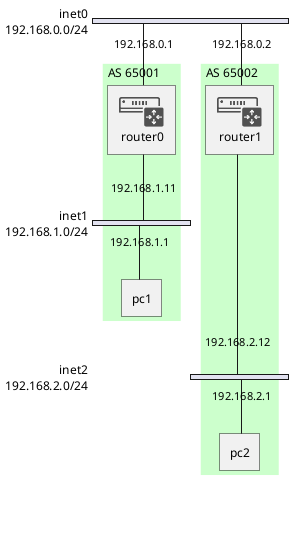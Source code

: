 @startuml nwdiag
!include <office/Devices/ip_gateway>
!include <office/Devices/device_laptop>
!include <office/Servers/server_generic>

nwdiag {

  network inet0 {
    address = "192.168.0.0/24"
    router1 [address = "192.168.0.1"]
    router2 [address = "192.168.0.2"]
  }

  network inet1 {
    address = "192.168.1.0/24"
    pc1 [address = "192.168.1.1"]
    router1 [address = "192.168.1.11"]
  }

  network inet2 {
    address = "192.168.2.0/24"
    pc2 [address = "192.168.2.1"]
    router2 [address = "192.168.2.12"]
  }

  group {
    color = "#CCFFCC";
    description = "AS 65001";

    pc1;
    router1;
  }

  group {
    color = "#CCFFCC";
    description = "AS 65002";

    pc2;
    router2;
  }

  router1 [description = "<$ip_gateway>\n router0"]
  router2 [description = "<$ip_gateway>\n router1"]
}
@enduml